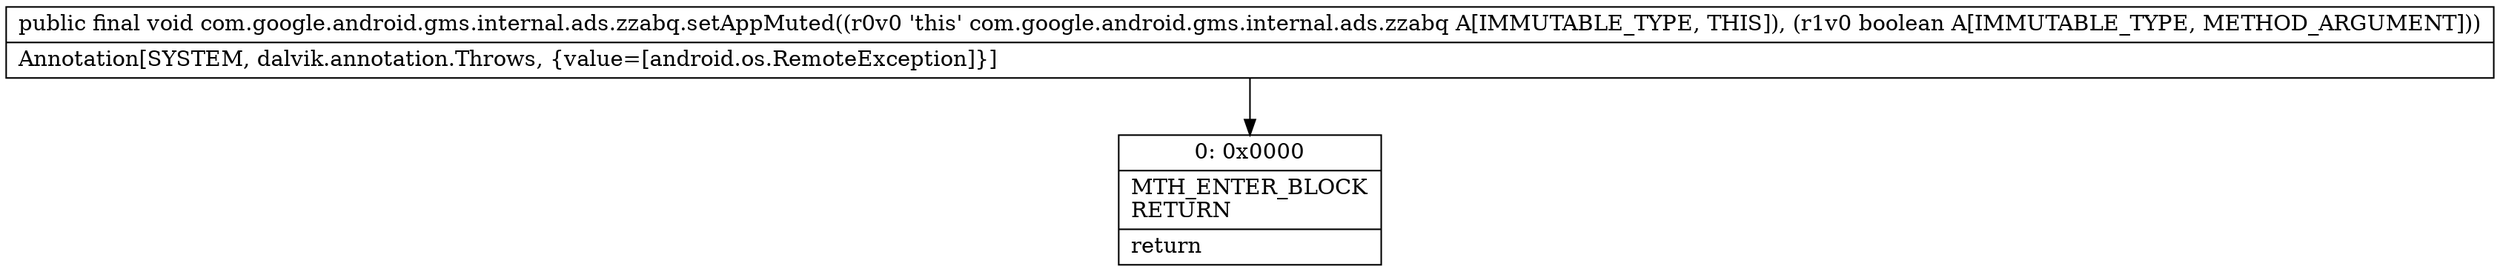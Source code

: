 digraph "CFG forcom.google.android.gms.internal.ads.zzabq.setAppMuted(Z)V" {
Node_0 [shape=record,label="{0\:\ 0x0000|MTH_ENTER_BLOCK\lRETURN\l|return\l}"];
MethodNode[shape=record,label="{public final void com.google.android.gms.internal.ads.zzabq.setAppMuted((r0v0 'this' com.google.android.gms.internal.ads.zzabq A[IMMUTABLE_TYPE, THIS]), (r1v0 boolean A[IMMUTABLE_TYPE, METHOD_ARGUMENT]))  | Annotation[SYSTEM, dalvik.annotation.Throws, \{value=[android.os.RemoteException]\}]\l}"];
MethodNode -> Node_0;
}

